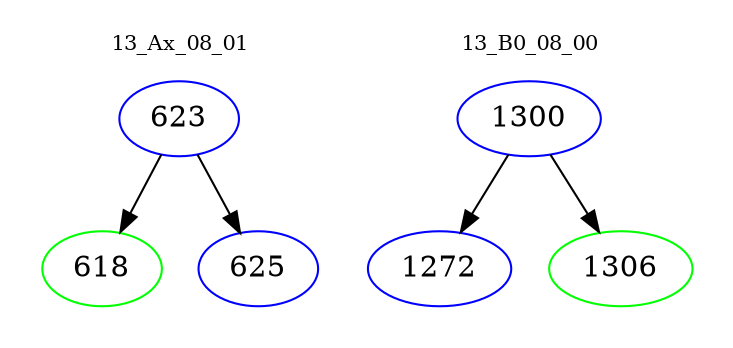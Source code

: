 digraph{
subgraph cluster_0 {
color = white
label = "13_Ax_08_01";
fontsize=10;
T0_623 [label="623", color="blue"]
T0_623 -> T0_618 [color="black"]
T0_618 [label="618", color="green"]
T0_623 -> T0_625 [color="black"]
T0_625 [label="625", color="blue"]
}
subgraph cluster_1 {
color = white
label = "13_B0_08_00";
fontsize=10;
T1_1300 [label="1300", color="blue"]
T1_1300 -> T1_1272 [color="black"]
T1_1272 [label="1272", color="blue"]
T1_1300 -> T1_1306 [color="black"]
T1_1306 [label="1306", color="green"]
}
}
